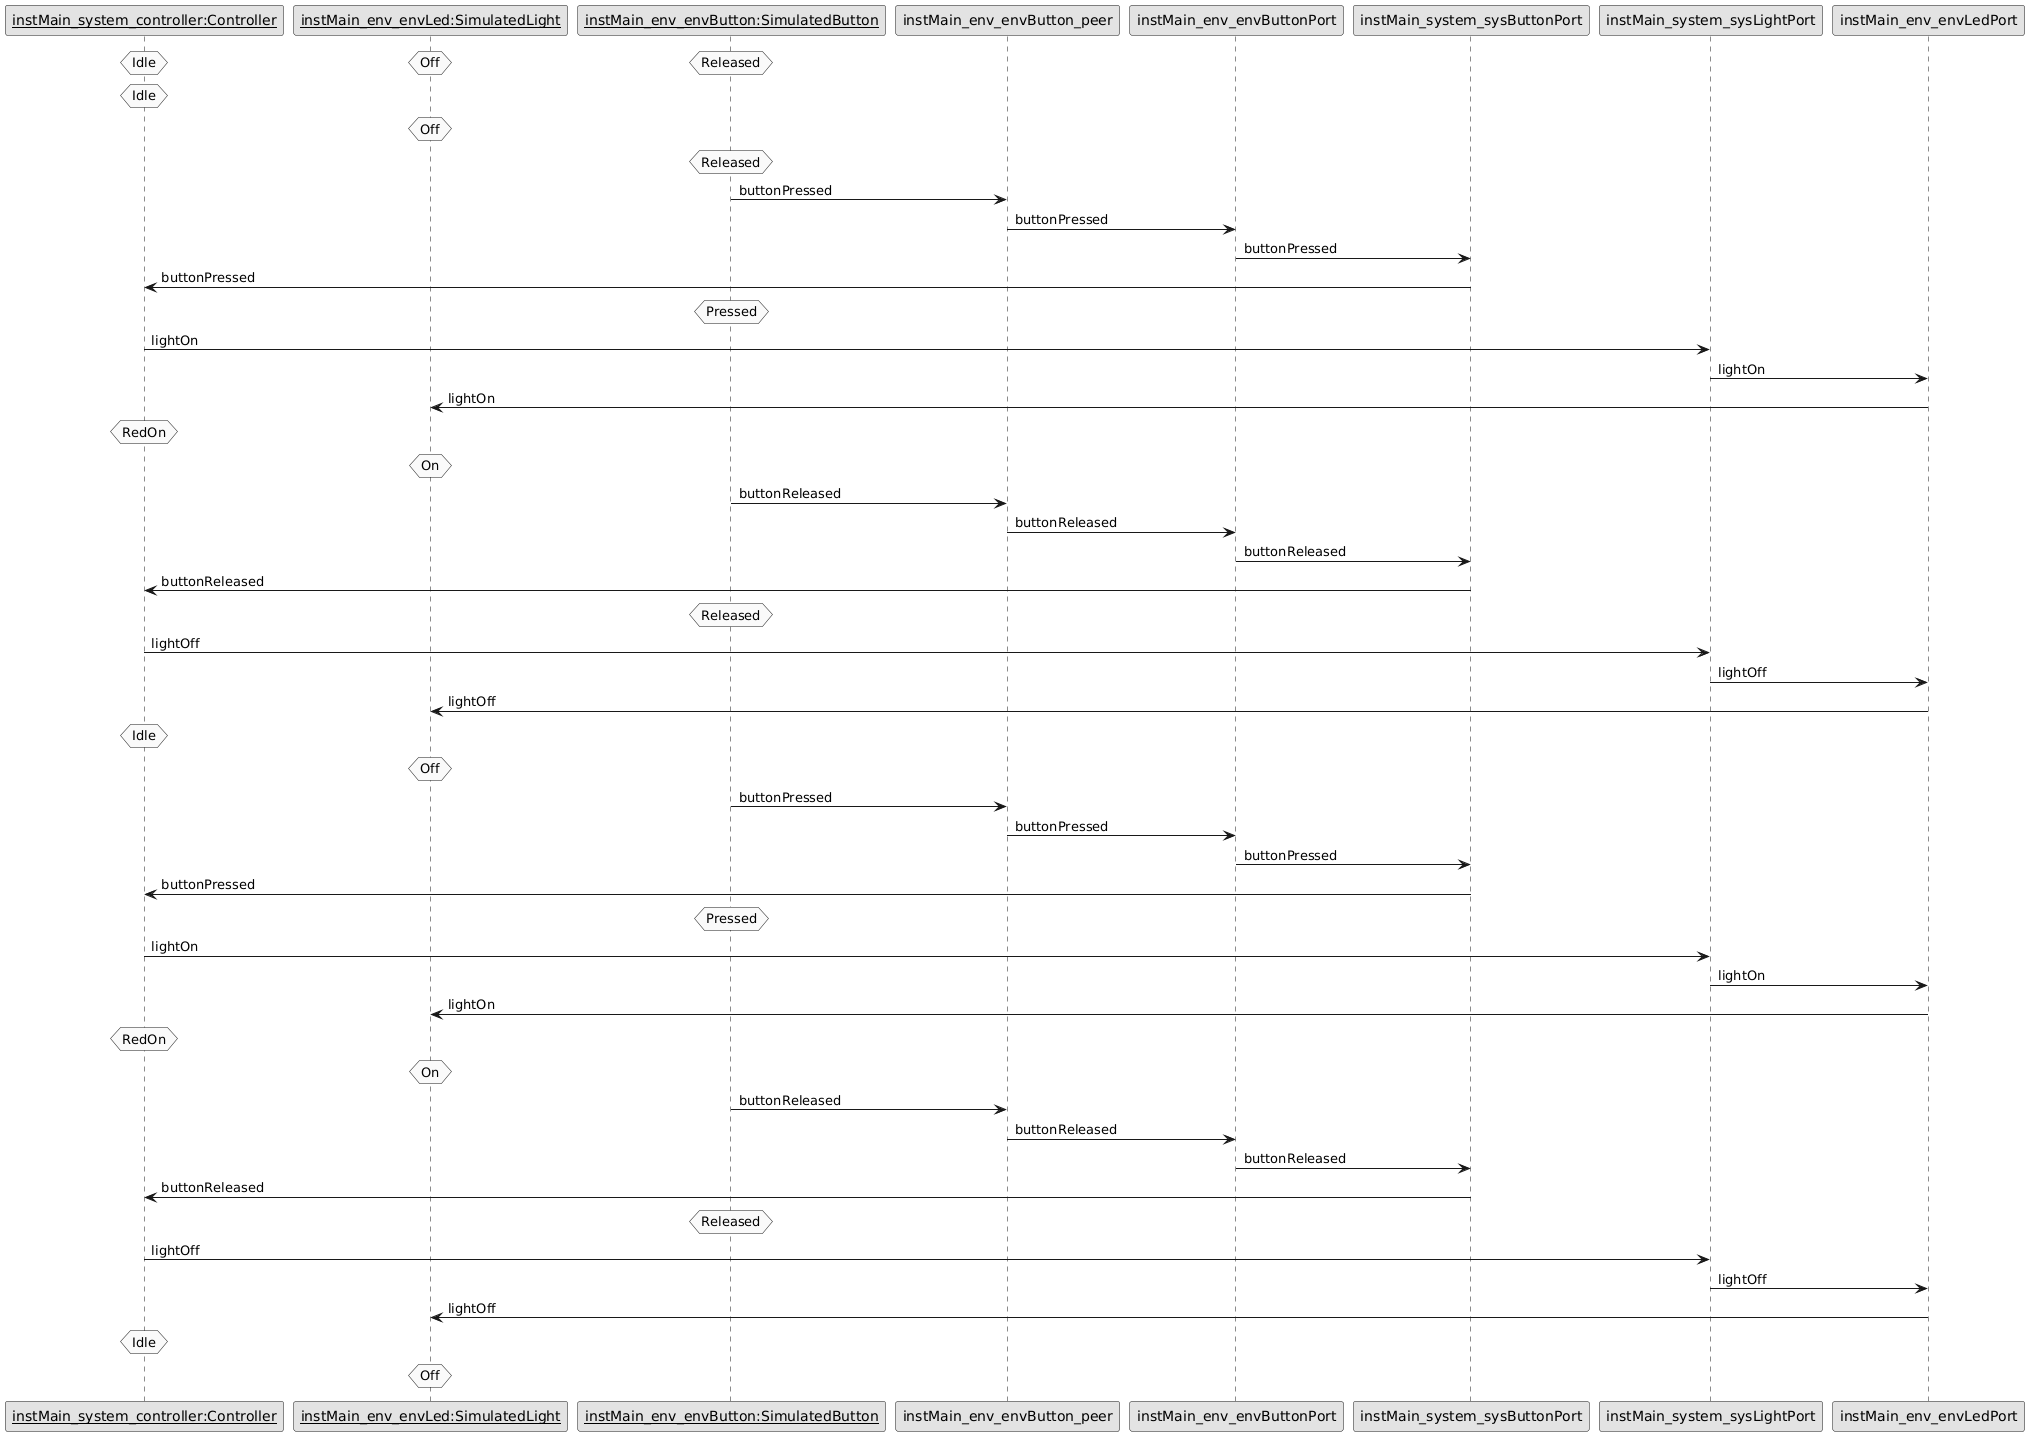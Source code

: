 @startuml
skinparam shadowing false
skinparam defaultFontName DejaVu Sans
skinparam monochrome true
participant "<u>instMain_system_controller:Controller</u>" as instMain_system_controller
participant "<u>instMain_env_envLed:SimulatedLight</u>" as instMain_env_envLed
participant "<u>instMain_env_envButton:SimulatedButton</u>" as instMain_env_envButton
/ hnote over instMain_system_controller : Idle
/ hnote over instMain_env_envLed : Off
/ hnote over instMain_env_envButton : Released
hnote over instMain_system_controller : Idle
hnote over instMain_env_envLed : Off
hnote over instMain_env_envButton : Released
instMain_env_envButton -> instMain_env_envButton_peer : buttonPressed
instMain_env_envButton_peer -> instMain_env_envButtonPort : buttonPressed
instMain_env_envButtonPort -> instMain_system_sysButtonPort : buttonPressed
instMain_system_sysButtonPort -> instMain_system_controller : buttonPressed
hnote over instMain_env_envButton : Pressed
instMain_system_controller -> instMain_system_sysLightPort : lightOn
instMain_system_sysLightPort -> instMain_env_envLedPort : lightOn
instMain_env_envLedPort -> instMain_env_envLed : lightOn
hnote over instMain_system_controller : RedOn
hnote over instMain_env_envLed : On
instMain_env_envButton -> instMain_env_envButton_peer : buttonReleased
instMain_env_envButton_peer -> instMain_env_envButtonPort : buttonReleased
instMain_env_envButtonPort -> instMain_system_sysButtonPort : buttonReleased
instMain_system_sysButtonPort -> instMain_system_controller : buttonReleased
hnote over instMain_env_envButton : Released
instMain_system_controller -> instMain_system_sysLightPort : lightOff
instMain_system_sysLightPort -> instMain_env_envLedPort : lightOff
instMain_env_envLedPort -> instMain_env_envLed : lightOff
hnote over instMain_system_controller : Idle
hnote over instMain_env_envLed : Off
instMain_env_envButton -> instMain_env_envButton_peer : buttonPressed
instMain_env_envButton_peer -> instMain_env_envButtonPort : buttonPressed
instMain_env_envButtonPort -> instMain_system_sysButtonPort : buttonPressed
instMain_system_sysButtonPort -> instMain_system_controller : buttonPressed
hnote over instMain_env_envButton : Pressed
instMain_system_controller -> instMain_system_sysLightPort : lightOn
instMain_system_sysLightPort -> instMain_env_envLedPort : lightOn
instMain_env_envLedPort -> instMain_env_envLed : lightOn
hnote over instMain_system_controller : RedOn
hnote over instMain_env_envLed : On
instMain_env_envButton -> instMain_env_envButton_peer : buttonReleased
instMain_env_envButton_peer -> instMain_env_envButtonPort : buttonReleased
instMain_env_envButtonPort -> instMain_system_sysButtonPort : buttonReleased
instMain_system_sysButtonPort -> instMain_system_controller : buttonReleased
hnote over instMain_env_envButton : Released
instMain_system_controller -> instMain_system_sysLightPort : lightOff
instMain_system_sysLightPort -> instMain_env_envLedPort : lightOff
instMain_env_envLedPort -> instMain_env_envLed : lightOff
hnote over instMain_system_controller : Idle
hnote over instMain_env_envLed : Off
@enduml

